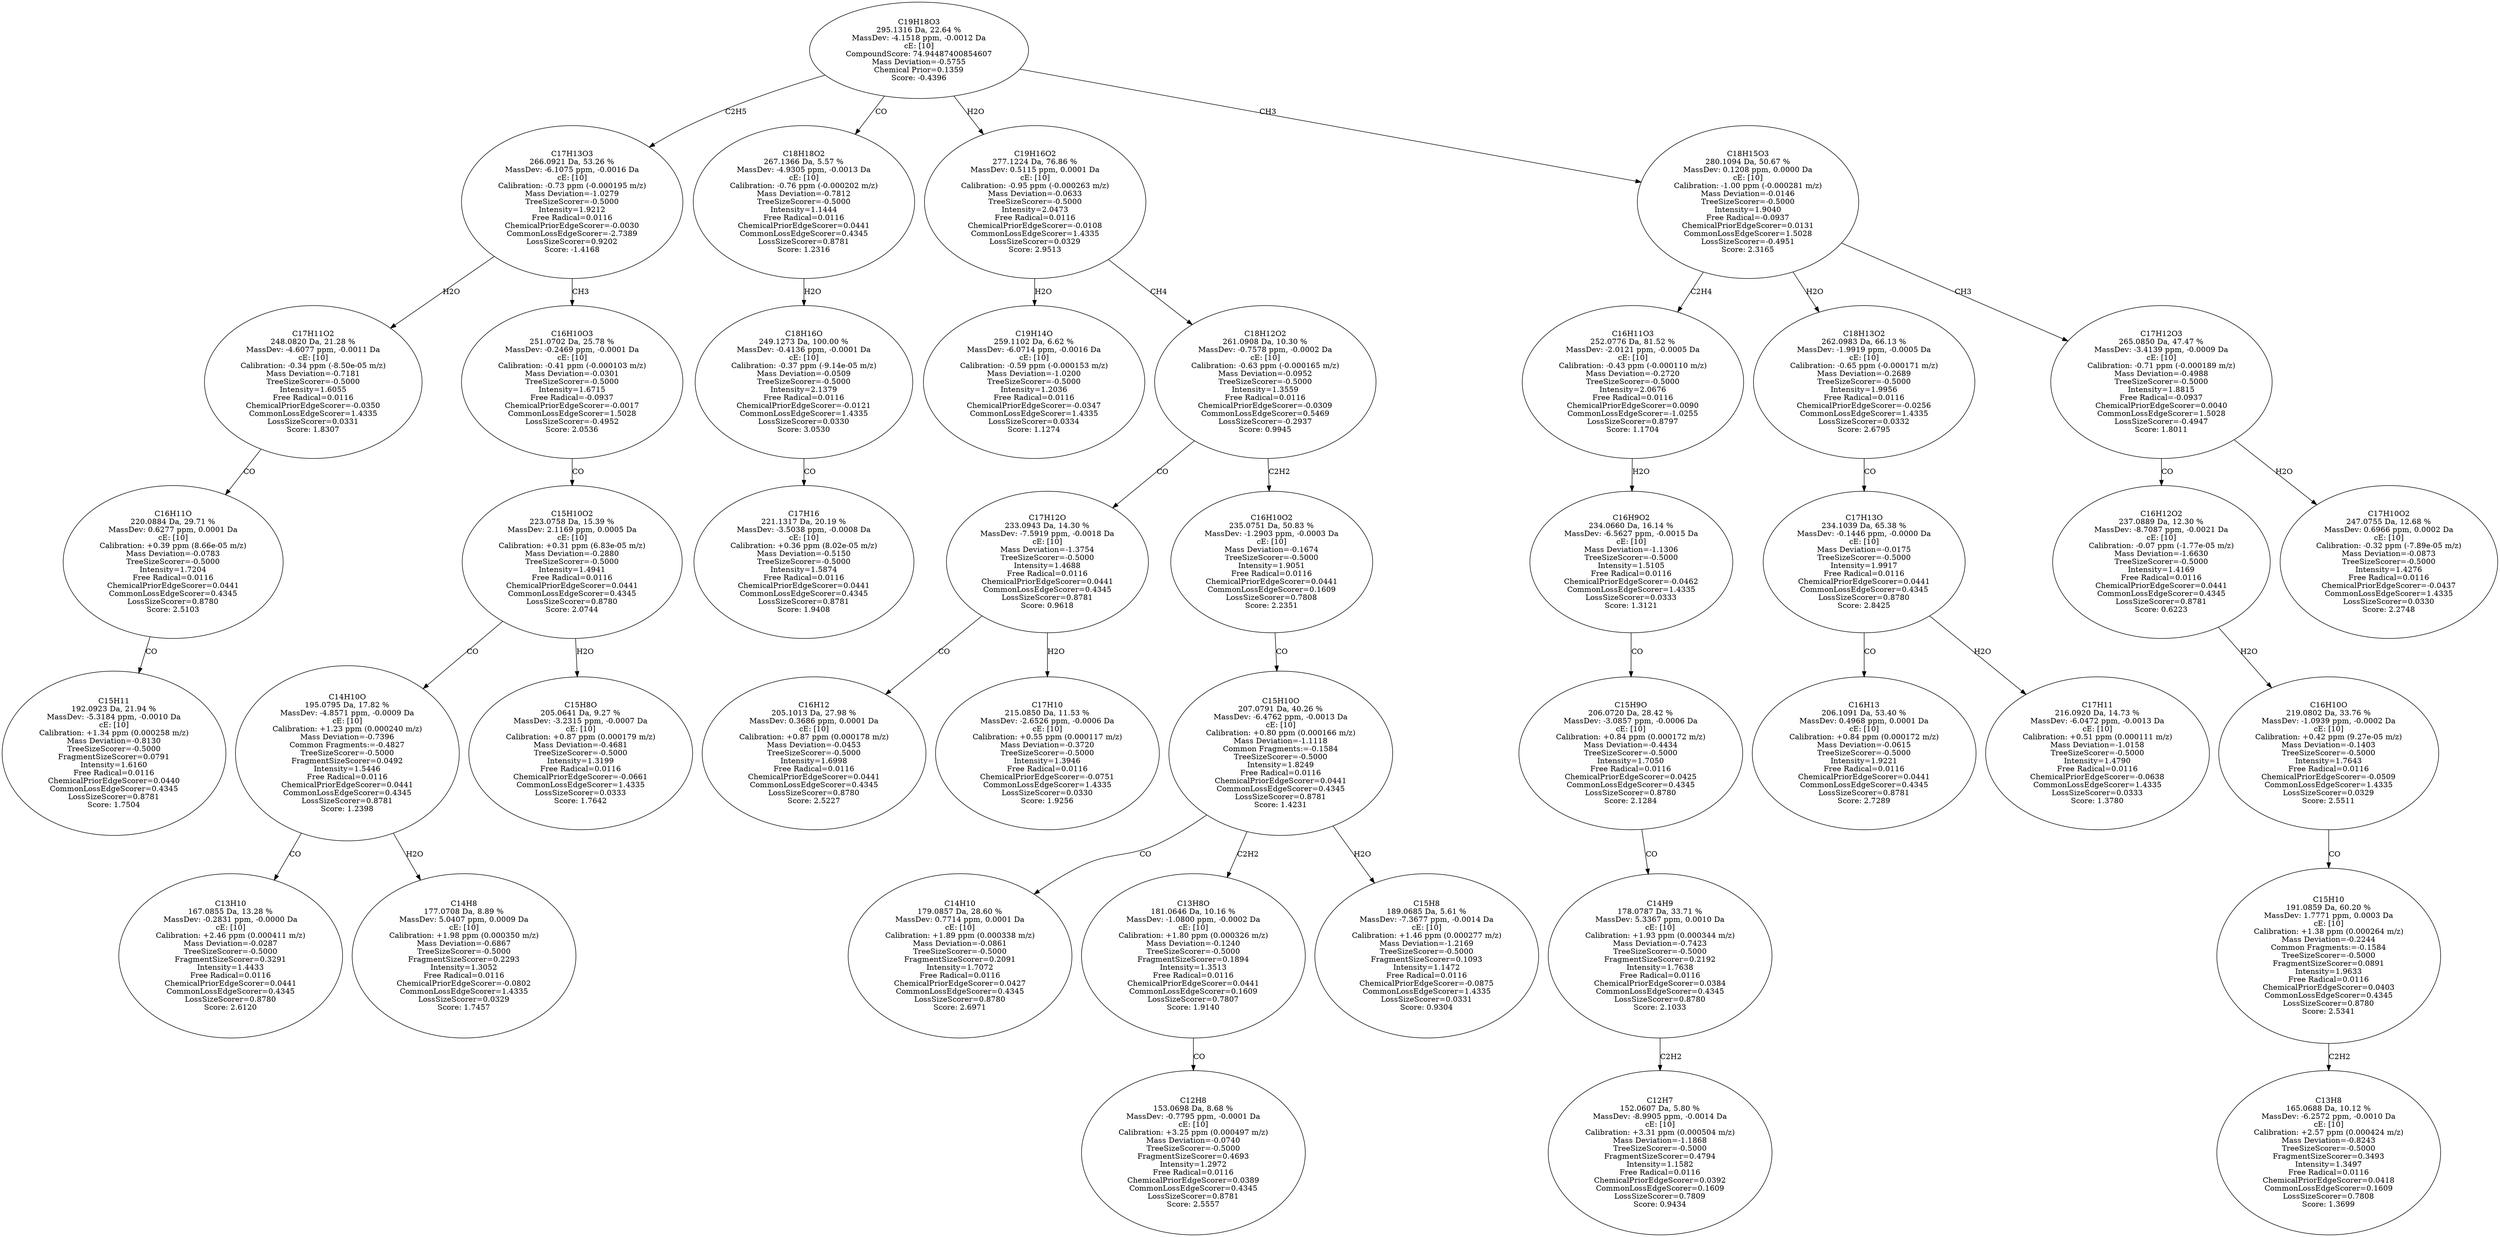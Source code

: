 strict digraph {
v1 [label="C15H11\n192.0923 Da, 21.94 %\nMassDev: -5.3184 ppm, -0.0010 Da\ncE: [10]\nCalibration: +1.34 ppm (0.000258 m/z)\nMass Deviation=-0.8130\nTreeSizeScorer=-0.5000\nFragmentSizeScorer=0.0791\nIntensity=1.6160\nFree Radical=0.0116\nChemicalPriorEdgeScorer=0.0440\nCommonLossEdgeScorer=0.4345\nLossSizeScorer=0.8781\nScore: 1.7504"];
v2 [label="C16H11O\n220.0884 Da, 29.71 %\nMassDev: 0.6277 ppm, 0.0001 Da\ncE: [10]\nCalibration: +0.39 ppm (8.66e-05 m/z)\nMass Deviation=-0.0783\nTreeSizeScorer=-0.5000\nIntensity=1.7204\nFree Radical=0.0116\nChemicalPriorEdgeScorer=0.0441\nCommonLossEdgeScorer=0.4345\nLossSizeScorer=0.8780\nScore: 2.5103"];
v3 [label="C17H11O2\n248.0820 Da, 21.28 %\nMassDev: -4.6077 ppm, -0.0011 Da\ncE: [10]\nCalibration: -0.34 ppm (-8.50e-05 m/z)\nMass Deviation=-0.7181\nTreeSizeScorer=-0.5000\nIntensity=1.6055\nFree Radical=0.0116\nChemicalPriorEdgeScorer=-0.0350\nCommonLossEdgeScorer=1.4335\nLossSizeScorer=0.0331\nScore: 1.8307"];
v4 [label="C13H10\n167.0855 Da, 13.28 %\nMassDev: -0.2831 ppm, -0.0000 Da\ncE: [10]\nCalibration: +2.46 ppm (0.000411 m/z)\nMass Deviation=-0.0287\nTreeSizeScorer=-0.5000\nFragmentSizeScorer=0.3291\nIntensity=1.4433\nFree Radical=0.0116\nChemicalPriorEdgeScorer=0.0441\nCommonLossEdgeScorer=0.4345\nLossSizeScorer=0.8780\nScore: 2.6120"];
v5 [label="C14H8\n177.0708 Da, 8.89 %\nMassDev: 5.0407 ppm, 0.0009 Da\ncE: [10]\nCalibration: +1.98 ppm (0.000350 m/z)\nMass Deviation=-0.6867\nTreeSizeScorer=-0.5000\nFragmentSizeScorer=0.2293\nIntensity=1.3052\nFree Radical=0.0116\nChemicalPriorEdgeScorer=-0.0802\nCommonLossEdgeScorer=1.4335\nLossSizeScorer=0.0329\nScore: 1.7457"];
v6 [label="C14H10O\n195.0795 Da, 17.82 %\nMassDev: -4.8571 ppm, -0.0009 Da\ncE: [10]\nCalibration: +1.23 ppm (0.000240 m/z)\nMass Deviation=-0.7396\nCommon Fragments:=-0.4827\nTreeSizeScorer=-0.5000\nFragmentSizeScorer=0.0492\nIntensity=1.5446\nFree Radical=0.0116\nChemicalPriorEdgeScorer=0.0441\nCommonLossEdgeScorer=0.4345\nLossSizeScorer=0.8781\nScore: 1.2398"];
v7 [label="C15H8O\n205.0641 Da, 9.27 %\nMassDev: -3.2315 ppm, -0.0007 Da\ncE: [10]\nCalibration: +0.87 ppm (0.000179 m/z)\nMass Deviation=-0.4681\nTreeSizeScorer=-0.5000\nIntensity=1.3199\nFree Radical=0.0116\nChemicalPriorEdgeScorer=-0.0661\nCommonLossEdgeScorer=1.4335\nLossSizeScorer=0.0333\nScore: 1.7642"];
v8 [label="C15H10O2\n223.0758 Da, 15.39 %\nMassDev: 2.1169 ppm, 0.0005 Da\ncE: [10]\nCalibration: +0.31 ppm (6.83e-05 m/z)\nMass Deviation=-0.2880\nTreeSizeScorer=-0.5000\nIntensity=1.4941\nFree Radical=0.0116\nChemicalPriorEdgeScorer=0.0441\nCommonLossEdgeScorer=0.4345\nLossSizeScorer=0.8780\nScore: 2.0744"];
v9 [label="C16H10O3\n251.0702 Da, 25.78 %\nMassDev: -0.2469 ppm, -0.0001 Da\ncE: [10]\nCalibration: -0.41 ppm (-0.000103 m/z)\nMass Deviation=-0.0301\nTreeSizeScorer=-0.5000\nIntensity=1.6715\nFree Radical=-0.0937\nChemicalPriorEdgeScorer=-0.0017\nCommonLossEdgeScorer=1.5028\nLossSizeScorer=-0.4952\nScore: 2.0536"];
v10 [label="C17H13O3\n266.0921 Da, 53.26 %\nMassDev: -6.1075 ppm, -0.0016 Da\ncE: [10]\nCalibration: -0.73 ppm (-0.000195 m/z)\nMass Deviation=-1.0279\nTreeSizeScorer=-0.5000\nIntensity=1.9212\nFree Radical=0.0116\nChemicalPriorEdgeScorer=-0.0030\nCommonLossEdgeScorer=-2.7389\nLossSizeScorer=0.9202\nScore: -1.4168"];
v11 [label="C17H16\n221.1317 Da, 20.19 %\nMassDev: -3.5038 ppm, -0.0008 Da\ncE: [10]\nCalibration: +0.36 ppm (8.02e-05 m/z)\nMass Deviation=-0.5150\nTreeSizeScorer=-0.5000\nIntensity=1.5874\nFree Radical=0.0116\nChemicalPriorEdgeScorer=0.0441\nCommonLossEdgeScorer=0.4345\nLossSizeScorer=0.8781\nScore: 1.9408"];
v12 [label="C18H16O\n249.1273 Da, 100.00 %\nMassDev: -0.4136 ppm, -0.0001 Da\ncE: [10]\nCalibration: -0.37 ppm (-9.14e-05 m/z)\nMass Deviation=-0.0509\nTreeSizeScorer=-0.5000\nIntensity=2.1379\nFree Radical=0.0116\nChemicalPriorEdgeScorer=-0.0121\nCommonLossEdgeScorer=1.4335\nLossSizeScorer=0.0330\nScore: 3.0530"];
v13 [label="C18H18O2\n267.1366 Da, 5.57 %\nMassDev: -4.9305 ppm, -0.0013 Da\ncE: [10]\nCalibration: -0.76 ppm (-0.000202 m/z)\nMass Deviation=-0.7812\nTreeSizeScorer=-0.5000\nIntensity=1.1444\nFree Radical=0.0116\nChemicalPriorEdgeScorer=0.0441\nCommonLossEdgeScorer=0.4345\nLossSizeScorer=0.8781\nScore: 1.2316"];
v14 [label="C19H14O\n259.1102 Da, 6.62 %\nMassDev: -6.0714 ppm, -0.0016 Da\ncE: [10]\nCalibration: -0.59 ppm (-0.000153 m/z)\nMass Deviation=-1.0200\nTreeSizeScorer=-0.5000\nIntensity=1.2036\nFree Radical=0.0116\nChemicalPriorEdgeScorer=-0.0347\nCommonLossEdgeScorer=1.4335\nLossSizeScorer=0.0334\nScore: 1.1274"];
v15 [label="C16H12\n205.1013 Da, 27.98 %\nMassDev: 0.3686 ppm, 0.0001 Da\ncE: [10]\nCalibration: +0.87 ppm (0.000178 m/z)\nMass Deviation=-0.0453\nTreeSizeScorer=-0.5000\nIntensity=1.6998\nFree Radical=0.0116\nChemicalPriorEdgeScorer=0.0441\nCommonLossEdgeScorer=0.4345\nLossSizeScorer=0.8780\nScore: 2.5227"];
v16 [label="C17H10\n215.0850 Da, 11.53 %\nMassDev: -2.6526 ppm, -0.0006 Da\ncE: [10]\nCalibration: +0.55 ppm (0.000117 m/z)\nMass Deviation=-0.3720\nTreeSizeScorer=-0.5000\nIntensity=1.3946\nFree Radical=0.0116\nChemicalPriorEdgeScorer=-0.0751\nCommonLossEdgeScorer=1.4335\nLossSizeScorer=0.0330\nScore: 1.9256"];
v17 [label="C17H12O\n233.0943 Da, 14.30 %\nMassDev: -7.5919 ppm, -0.0018 Da\ncE: [10]\nMass Deviation=-1.3754\nTreeSizeScorer=-0.5000\nIntensity=1.4688\nFree Radical=0.0116\nChemicalPriorEdgeScorer=0.0441\nCommonLossEdgeScorer=0.4345\nLossSizeScorer=0.8781\nScore: 0.9618"];
v18 [label="C14H10\n179.0857 Da, 28.60 %\nMassDev: 0.7714 ppm, 0.0001 Da\ncE: [10]\nCalibration: +1.89 ppm (0.000338 m/z)\nMass Deviation=-0.0861\nTreeSizeScorer=-0.5000\nFragmentSizeScorer=0.2091\nIntensity=1.7072\nFree Radical=0.0116\nChemicalPriorEdgeScorer=0.0427\nCommonLossEdgeScorer=0.4345\nLossSizeScorer=0.8780\nScore: 2.6971"];
v19 [label="C12H8\n153.0698 Da, 8.68 %\nMassDev: -0.7795 ppm, -0.0001 Da\ncE: [10]\nCalibration: +3.25 ppm (0.000497 m/z)\nMass Deviation=-0.0740\nTreeSizeScorer=-0.5000\nFragmentSizeScorer=0.4693\nIntensity=1.2972\nFree Radical=0.0116\nChemicalPriorEdgeScorer=0.0389\nCommonLossEdgeScorer=0.4345\nLossSizeScorer=0.8781\nScore: 2.5557"];
v20 [label="C13H8O\n181.0646 Da, 10.16 %\nMassDev: -1.0800 ppm, -0.0002 Da\ncE: [10]\nCalibration: +1.80 ppm (0.000326 m/z)\nMass Deviation=-0.1240\nTreeSizeScorer=-0.5000\nFragmentSizeScorer=0.1894\nIntensity=1.3513\nFree Radical=0.0116\nChemicalPriorEdgeScorer=0.0441\nCommonLossEdgeScorer=0.1609\nLossSizeScorer=0.7807\nScore: 1.9140"];
v21 [label="C15H8\n189.0685 Da, 5.61 %\nMassDev: -7.3677 ppm, -0.0014 Da\ncE: [10]\nCalibration: +1.46 ppm (0.000277 m/z)\nMass Deviation=-1.2169\nTreeSizeScorer=-0.5000\nFragmentSizeScorer=0.1093\nIntensity=1.1472\nFree Radical=0.0116\nChemicalPriorEdgeScorer=-0.0875\nCommonLossEdgeScorer=1.4335\nLossSizeScorer=0.0331\nScore: 0.9304"];
v22 [label="C15H10O\n207.0791 Da, 40.26 %\nMassDev: -6.4762 ppm, -0.0013 Da\ncE: [10]\nCalibration: +0.80 ppm (0.000166 m/z)\nMass Deviation=-1.1118\nCommon Fragments:=-0.1584\nTreeSizeScorer=-0.5000\nIntensity=1.8249\nFree Radical=0.0116\nChemicalPriorEdgeScorer=0.0441\nCommonLossEdgeScorer=0.4345\nLossSizeScorer=0.8781\nScore: 1.4231"];
v23 [label="C16H10O2\n235.0751 Da, 50.83 %\nMassDev: -1.2903 ppm, -0.0003 Da\ncE: [10]\nMass Deviation=-0.1674\nTreeSizeScorer=-0.5000\nIntensity=1.9051\nFree Radical=0.0116\nChemicalPriorEdgeScorer=0.0441\nCommonLossEdgeScorer=0.1609\nLossSizeScorer=0.7808\nScore: 2.2351"];
v24 [label="C18H12O2\n261.0908 Da, 10.30 %\nMassDev: -0.7578 ppm, -0.0002 Da\ncE: [10]\nCalibration: -0.63 ppm (-0.000165 m/z)\nMass Deviation=-0.0952\nTreeSizeScorer=-0.5000\nIntensity=1.3559\nFree Radical=0.0116\nChemicalPriorEdgeScorer=-0.0309\nCommonLossEdgeScorer=0.5469\nLossSizeScorer=-0.2937\nScore: 0.9945"];
v25 [label="C19H16O2\n277.1224 Da, 76.86 %\nMassDev: 0.5115 ppm, 0.0001 Da\ncE: [10]\nCalibration: -0.95 ppm (-0.000263 m/z)\nMass Deviation=-0.0633\nTreeSizeScorer=-0.5000\nIntensity=2.0473\nFree Radical=0.0116\nChemicalPriorEdgeScorer=-0.0108\nCommonLossEdgeScorer=1.4335\nLossSizeScorer=0.0329\nScore: 2.9513"];
v26 [label="C12H7\n152.0607 Da, 5.80 %\nMassDev: -8.9905 ppm, -0.0014 Da\ncE: [10]\nCalibration: +3.31 ppm (0.000504 m/z)\nMass Deviation=-1.1868\nTreeSizeScorer=-0.5000\nFragmentSizeScorer=0.4794\nIntensity=1.1582\nFree Radical=0.0116\nChemicalPriorEdgeScorer=0.0392\nCommonLossEdgeScorer=0.1609\nLossSizeScorer=0.7809\nScore: 0.9434"];
v27 [label="C14H9\n178.0787 Da, 33.71 %\nMassDev: 5.3367 ppm, 0.0010 Da\ncE: [10]\nCalibration: +1.93 ppm (0.000344 m/z)\nMass Deviation=-0.7423\nTreeSizeScorer=-0.5000\nFragmentSizeScorer=0.2192\nIntensity=1.7638\nFree Radical=0.0116\nChemicalPriorEdgeScorer=0.0384\nCommonLossEdgeScorer=0.4345\nLossSizeScorer=0.8780\nScore: 2.1033"];
v28 [label="C15H9O\n206.0720 Da, 28.42 %\nMassDev: -3.0857 ppm, -0.0006 Da\ncE: [10]\nCalibration: +0.84 ppm (0.000172 m/z)\nMass Deviation=-0.4434\nTreeSizeScorer=-0.5000\nIntensity=1.7050\nFree Radical=0.0116\nChemicalPriorEdgeScorer=0.0425\nCommonLossEdgeScorer=0.4345\nLossSizeScorer=0.8780\nScore: 2.1284"];
v29 [label="C16H9O2\n234.0660 Da, 16.14 %\nMassDev: -6.5627 ppm, -0.0015 Da\ncE: [10]\nMass Deviation=-1.1306\nTreeSizeScorer=-0.5000\nIntensity=1.5105\nFree Radical=0.0116\nChemicalPriorEdgeScorer=-0.0462\nCommonLossEdgeScorer=1.4335\nLossSizeScorer=0.0333\nScore: 1.3121"];
v30 [label="C16H11O3\n252.0776 Da, 81.52 %\nMassDev: -2.0121 ppm, -0.0005 Da\ncE: [10]\nCalibration: -0.43 ppm (-0.000110 m/z)\nMass Deviation=-0.2720\nTreeSizeScorer=-0.5000\nIntensity=2.0676\nFree Radical=0.0116\nChemicalPriorEdgeScorer=0.0090\nCommonLossEdgeScorer=-1.0255\nLossSizeScorer=0.8797\nScore: 1.1704"];
v31 [label="C16H13\n206.1091 Da, 53.40 %\nMassDev: 0.4968 ppm, 0.0001 Da\ncE: [10]\nCalibration: +0.84 ppm (0.000172 m/z)\nMass Deviation=-0.0615\nTreeSizeScorer=-0.5000\nIntensity=1.9221\nFree Radical=0.0116\nChemicalPriorEdgeScorer=0.0441\nCommonLossEdgeScorer=0.4345\nLossSizeScorer=0.8781\nScore: 2.7289"];
v32 [label="C17H11\n216.0920 Da, 14.73 %\nMassDev: -6.0472 ppm, -0.0013 Da\ncE: [10]\nCalibration: +0.51 ppm (0.000111 m/z)\nMass Deviation=-1.0158\nTreeSizeScorer=-0.5000\nIntensity=1.4790\nFree Radical=0.0116\nChemicalPriorEdgeScorer=-0.0638\nCommonLossEdgeScorer=1.4335\nLossSizeScorer=0.0333\nScore: 1.3780"];
v33 [label="C17H13O\n234.1039 Da, 65.38 %\nMassDev: -0.1446 ppm, -0.0000 Da\ncE: [10]\nMass Deviation=-0.0175\nTreeSizeScorer=-0.5000\nIntensity=1.9917\nFree Radical=0.0116\nChemicalPriorEdgeScorer=0.0441\nCommonLossEdgeScorer=0.4345\nLossSizeScorer=0.8780\nScore: 2.8425"];
v34 [label="C18H13O2\n262.0983 Da, 66.13 %\nMassDev: -1.9919 ppm, -0.0005 Da\ncE: [10]\nCalibration: -0.65 ppm (-0.000171 m/z)\nMass Deviation=-0.2689\nTreeSizeScorer=-0.5000\nIntensity=1.9956\nFree Radical=0.0116\nChemicalPriorEdgeScorer=-0.0256\nCommonLossEdgeScorer=1.4335\nLossSizeScorer=0.0332\nScore: 2.6795"];
v35 [label="C13H8\n165.0688 Da, 10.12 %\nMassDev: -6.2572 ppm, -0.0010 Da\ncE: [10]\nCalibration: +2.57 ppm (0.000424 m/z)\nMass Deviation=-0.8243\nTreeSizeScorer=-0.5000\nFragmentSizeScorer=0.3493\nIntensity=1.3497\nFree Radical=0.0116\nChemicalPriorEdgeScorer=0.0418\nCommonLossEdgeScorer=0.1609\nLossSizeScorer=0.7808\nScore: 1.3699"];
v36 [label="C15H10\n191.0859 Da, 60.20 %\nMassDev: 1.7771 ppm, 0.0003 Da\ncE: [10]\nCalibration: +1.38 ppm (0.000264 m/z)\nMass Deviation=-0.2244\nCommon Fragments:=-0.1584\nTreeSizeScorer=-0.5000\nFragmentSizeScorer=0.0891\nIntensity=1.9633\nFree Radical=0.0116\nChemicalPriorEdgeScorer=0.0403\nCommonLossEdgeScorer=0.4345\nLossSizeScorer=0.8780\nScore: 2.5341"];
v37 [label="C16H10O\n219.0802 Da, 33.76 %\nMassDev: -1.0939 ppm, -0.0002 Da\ncE: [10]\nCalibration: +0.42 ppm (9.27e-05 m/z)\nMass Deviation=-0.1403\nTreeSizeScorer=-0.5000\nIntensity=1.7643\nFree Radical=0.0116\nChemicalPriorEdgeScorer=-0.0509\nCommonLossEdgeScorer=1.4335\nLossSizeScorer=0.0329\nScore: 2.5511"];
v38 [label="C16H12O2\n237.0889 Da, 12.30 %\nMassDev: -8.7087 ppm, -0.0021 Da\ncE: [10]\nCalibration: -0.07 ppm (-1.77e-05 m/z)\nMass Deviation=-1.6630\nTreeSizeScorer=-0.5000\nIntensity=1.4169\nFree Radical=0.0116\nChemicalPriorEdgeScorer=0.0441\nCommonLossEdgeScorer=0.4345\nLossSizeScorer=0.8781\nScore: 0.6223"];
v39 [label="C17H10O2\n247.0755 Da, 12.68 %\nMassDev: 0.6966 ppm, 0.0002 Da\ncE: [10]\nCalibration: -0.32 ppm (-7.89e-05 m/z)\nMass Deviation=-0.0873\nTreeSizeScorer=-0.5000\nIntensity=1.4276\nFree Radical=0.0116\nChemicalPriorEdgeScorer=-0.0437\nCommonLossEdgeScorer=1.4335\nLossSizeScorer=0.0330\nScore: 2.2748"];
v40 [label="C17H12O3\n265.0850 Da, 47.47 %\nMassDev: -3.4139 ppm, -0.0009 Da\ncE: [10]\nCalibration: -0.71 ppm (-0.000189 m/z)\nMass Deviation=-0.4988\nTreeSizeScorer=-0.5000\nIntensity=1.8815\nFree Radical=-0.0937\nChemicalPriorEdgeScorer=0.0040\nCommonLossEdgeScorer=1.5028\nLossSizeScorer=-0.4947\nScore: 1.8011"];
v41 [label="C18H15O3\n280.1094 Da, 50.67 %\nMassDev: 0.1208 ppm, 0.0000 Da\ncE: [10]\nCalibration: -1.00 ppm (-0.000281 m/z)\nMass Deviation=-0.0146\nTreeSizeScorer=-0.5000\nIntensity=1.9040\nFree Radical=-0.0937\nChemicalPriorEdgeScorer=0.0131\nCommonLossEdgeScorer=1.5028\nLossSizeScorer=-0.4951\nScore: 2.3165"];
v42 [label="C19H18O3\n295.1316 Da, 22.64 %\nMassDev: -4.1518 ppm, -0.0012 Da\ncE: [10]\nCompoundScore: 74.94487400854607\nMass Deviation=-0.5755\nChemical Prior=0.1359\nScore: -0.4396"];
v2 -> v1 [label="CO"];
v3 -> v2 [label="CO"];
v10 -> v3 [label="H2O"];
v6 -> v4 [label="CO"];
v6 -> v5 [label="H2O"];
v8 -> v6 [label="CO"];
v8 -> v7 [label="H2O"];
v9 -> v8 [label="CO"];
v10 -> v9 [label="CH3"];
v42 -> v10 [label="C2H5"];
v12 -> v11 [label="CO"];
v13 -> v12 [label="H2O"];
v42 -> v13 [label="CO"];
v25 -> v14 [label="H2O"];
v17 -> v15 [label="CO"];
v17 -> v16 [label="H2O"];
v24 -> v17 [label="CO"];
v22 -> v18 [label="CO"];
v20 -> v19 [label="CO"];
v22 -> v20 [label="C2H2"];
v22 -> v21 [label="H2O"];
v23 -> v22 [label="CO"];
v24 -> v23 [label="C2H2"];
v25 -> v24 [label="CH4"];
v42 -> v25 [label="H2O"];
v27 -> v26 [label="C2H2"];
v28 -> v27 [label="CO"];
v29 -> v28 [label="CO"];
v30 -> v29 [label="H2O"];
v41 -> v30 [label="C2H4"];
v33 -> v31 [label="CO"];
v33 -> v32 [label="H2O"];
v34 -> v33 [label="CO"];
v41 -> v34 [label="H2O"];
v36 -> v35 [label="C2H2"];
v37 -> v36 [label="CO"];
v38 -> v37 [label="H2O"];
v40 -> v38 [label="CO"];
v40 -> v39 [label="H2O"];
v41 -> v40 [label="CH3"];
v42 -> v41 [label="CH3"];
}